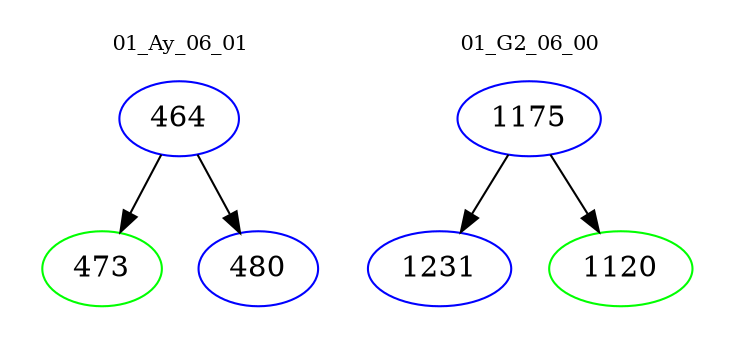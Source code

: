 digraph{
subgraph cluster_0 {
color = white
label = "01_Ay_06_01";
fontsize=10;
T0_464 [label="464", color="blue"]
T0_464 -> T0_473 [color="black"]
T0_473 [label="473", color="green"]
T0_464 -> T0_480 [color="black"]
T0_480 [label="480", color="blue"]
}
subgraph cluster_1 {
color = white
label = "01_G2_06_00";
fontsize=10;
T1_1175 [label="1175", color="blue"]
T1_1175 -> T1_1231 [color="black"]
T1_1231 [label="1231", color="blue"]
T1_1175 -> T1_1120 [color="black"]
T1_1120 [label="1120", color="green"]
}
}
